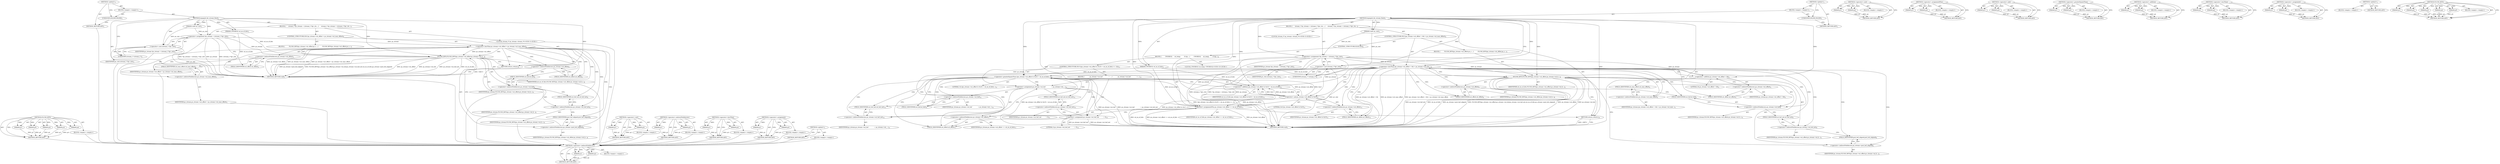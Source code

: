 digraph "FLUSH_BITS" {
vulnerable_84 [label=<(METHOD,FLUSH_BITS)>];
vulnerable_85 [label=<(PARAM,p1)>];
vulnerable_86 [label=<(PARAM,p2)>];
vulnerable_87 [label=<(PARAM,p3)>];
vulnerable_88 [label=<(PARAM,p4)>];
vulnerable_89 [label=<(PARAM,p5)>];
vulnerable_90 [label=<(BLOCK,&lt;empty&gt;,&lt;empty&gt;)>];
vulnerable_91 [label=<(METHOD_RETURN,ANY)>];
vulnerable_6 [label=<(METHOD,&lt;global&gt;)<SUB>1</SUB>>];
vulnerable_7 [label=<(BLOCK,&lt;empty&gt;,&lt;empty&gt;)<SUB>1</SUB>>];
vulnerable_8 [label=<(UNKNOWN,INLINE,INLINE)<SUB>1</SUB>>];
vulnerable_9 [label=<(METHOD,impeg2d_bit_stream_flush)<SUB>1</SUB>>];
vulnerable_10 [label=<(PARAM,void* pv_ctxt)<SUB>1</SUB>>];
vulnerable_11 [label=<(PARAM,UWORD32 u4_no_of_bits)<SUB>1</SUB>>];
vulnerable_12 [label=<(BLOCK,{
     stream_t *ps_stream = (stream_t *)pv_ctx...,{
     stream_t *ps_stream = (stream_t *)pv_ctx...)<SUB>2</SUB>>];
vulnerable_13 [label="<(LOCAL,stream_t* ps_stream: stream_t*)<SUB>3</SUB>>"];
vulnerable_14 [label=<(&lt;operator&gt;.assignment,*ps_stream = (stream_t *)pv_ctxt)<SUB>3</SUB>>];
vulnerable_15 [label=<(IDENTIFIER,ps_stream,*ps_stream = (stream_t *)pv_ctxt)<SUB>3</SUB>>];
vulnerable_16 [label=<(&lt;operator&gt;.cast,(stream_t *)pv_ctxt)<SUB>3</SUB>>];
vulnerable_17 [label=<(UNKNOWN,stream_t *,stream_t *)<SUB>3</SUB>>];
vulnerable_18 [label=<(IDENTIFIER,pv_ctxt,(stream_t *)pv_ctxt)<SUB>3</SUB>>];
vulnerable_19 [label=<(CONTROL_STRUCTURE,IF,if (ps_stream-&gt;u4_offset &lt; ps_stream-&gt;u4_max_offset))<SUB>4</SUB>>];
vulnerable_20 [label=<(&lt;operator&gt;.lessThan,ps_stream-&gt;u4_offset &lt; ps_stream-&gt;u4_max_offset)<SUB>4</SUB>>];
vulnerable_21 [label=<(&lt;operator&gt;.indirectFieldAccess,ps_stream-&gt;u4_offset)<SUB>4</SUB>>];
vulnerable_22 [label=<(IDENTIFIER,ps_stream,ps_stream-&gt;u4_offset &lt; ps_stream-&gt;u4_max_offset)<SUB>4</SUB>>];
vulnerable_23 [label=<(FIELD_IDENTIFIER,u4_offset,u4_offset)<SUB>4</SUB>>];
vulnerable_24 [label=<(&lt;operator&gt;.indirectFieldAccess,ps_stream-&gt;u4_max_offset)<SUB>4</SUB>>];
vulnerable_25 [label=<(IDENTIFIER,ps_stream,ps_stream-&gt;u4_offset &lt; ps_stream-&gt;u4_max_offset)<SUB>4</SUB>>];
vulnerable_26 [label=<(FIELD_IDENTIFIER,u4_max_offset,u4_max_offset)<SUB>4</SUB>>];
vulnerable_27 [label=<(BLOCK,{
         FLUSH_BITS(ps_stream-&gt;u4_offset,ps_s...,{
         FLUSH_BITS(ps_stream-&gt;u4_offset,ps_s...)<SUB>5</SUB>>];
vulnerable_28 [label=<(FLUSH_BITS,FLUSH_BITS(ps_stream-&gt;u4_offset,ps_stream-&gt;u4_b...)<SUB>6</SUB>>];
vulnerable_29 [label=<(&lt;operator&gt;.indirectFieldAccess,ps_stream-&gt;u4_offset)<SUB>6</SUB>>];
vulnerable_30 [label=<(IDENTIFIER,ps_stream,FLUSH_BITS(ps_stream-&gt;u4_offset,ps_stream-&gt;u4_b...)<SUB>6</SUB>>];
vulnerable_31 [label=<(FIELD_IDENTIFIER,u4_offset,u4_offset)<SUB>6</SUB>>];
vulnerable_32 [label=<(&lt;operator&gt;.indirectFieldAccess,ps_stream-&gt;u4_buf)<SUB>6</SUB>>];
vulnerable_33 [label=<(IDENTIFIER,ps_stream,FLUSH_BITS(ps_stream-&gt;u4_offset,ps_stream-&gt;u4_b...)<SUB>6</SUB>>];
vulnerable_34 [label=<(FIELD_IDENTIFIER,u4_buf,u4_buf)<SUB>6</SUB>>];
vulnerable_35 [label=<(&lt;operator&gt;.indirectFieldAccess,ps_stream-&gt;u4_buf_nxt)<SUB>6</SUB>>];
vulnerable_36 [label=<(IDENTIFIER,ps_stream,FLUSH_BITS(ps_stream-&gt;u4_offset,ps_stream-&gt;u4_b...)<SUB>6</SUB>>];
vulnerable_37 [label=<(FIELD_IDENTIFIER,u4_buf_nxt,u4_buf_nxt)<SUB>6</SUB>>];
vulnerable_38 [label=<(IDENTIFIER,u4_no_of_bits,FLUSH_BITS(ps_stream-&gt;u4_offset,ps_stream-&gt;u4_b...)<SUB>6</SUB>>];
vulnerable_39 [label=<(&lt;operator&gt;.indirectFieldAccess,ps_stream-&gt;pu4_buf_aligned)<SUB>6</SUB>>];
vulnerable_40 [label=<(IDENTIFIER,ps_stream,FLUSH_BITS(ps_stream-&gt;u4_offset,ps_stream-&gt;u4_b...)<SUB>6</SUB>>];
vulnerable_41 [label=<(FIELD_IDENTIFIER,pu4_buf_aligned,pu4_buf_aligned)<SUB>6</SUB>>];
vulnerable_42 [label=<(RETURN,return;,return;)<SUB>8</SUB>>];
vulnerable_43 [label=<(METHOD_RETURN,void)<SUB>1</SUB>>];
vulnerable_45 [label=<(METHOD_RETURN,ANY)<SUB>1</SUB>>];
vulnerable_69 [label=<(METHOD,&lt;operator&gt;.cast)>];
vulnerable_70 [label=<(PARAM,p1)>];
vulnerable_71 [label=<(PARAM,p2)>];
vulnerable_72 [label=<(BLOCK,&lt;empty&gt;,&lt;empty&gt;)>];
vulnerable_73 [label=<(METHOD_RETURN,ANY)>];
vulnerable_79 [label=<(METHOD,&lt;operator&gt;.indirectFieldAccess)>];
vulnerable_80 [label=<(PARAM,p1)>];
vulnerable_81 [label=<(PARAM,p2)>];
vulnerable_82 [label=<(BLOCK,&lt;empty&gt;,&lt;empty&gt;)>];
vulnerable_83 [label=<(METHOD_RETURN,ANY)>];
vulnerable_74 [label=<(METHOD,&lt;operator&gt;.lessThan)>];
vulnerable_75 [label=<(PARAM,p1)>];
vulnerable_76 [label=<(PARAM,p2)>];
vulnerable_77 [label=<(BLOCK,&lt;empty&gt;,&lt;empty&gt;)>];
vulnerable_78 [label=<(METHOD_RETURN,ANY)>];
vulnerable_64 [label=<(METHOD,&lt;operator&gt;.assignment)>];
vulnerable_65 [label=<(PARAM,p1)>];
vulnerable_66 [label=<(PARAM,p2)>];
vulnerable_67 [label=<(BLOCK,&lt;empty&gt;,&lt;empty&gt;)>];
vulnerable_68 [label=<(METHOD_RETURN,ANY)>];
vulnerable_58 [label=<(METHOD,&lt;global&gt;)<SUB>1</SUB>>];
vulnerable_59 [label=<(BLOCK,&lt;empty&gt;,&lt;empty&gt;)>];
vulnerable_60 [label=<(METHOD_RETURN,ANY)>];
fixed_119 [label=<(METHOD,&lt;operator&gt;.indirectFieldAccess)>];
fixed_120 [label=<(PARAM,p1)>];
fixed_121 [label=<(PARAM,p2)>];
fixed_122 [label=<(BLOCK,&lt;empty&gt;,&lt;empty&gt;)>];
fixed_123 [label=<(METHOD_RETURN,ANY)>];
fixed_6 [label=<(METHOD,&lt;global&gt;)<SUB>1</SUB>>];
fixed_7 [label=<(BLOCK,&lt;empty&gt;,&lt;empty&gt;)<SUB>1</SUB>>];
fixed_8 [label=<(UNKNOWN,INLINE,INLINE)<SUB>1</SUB>>];
fixed_9 [label=<(METHOD,impeg2d_bit_stream_flush)<SUB>1</SUB>>];
fixed_10 [label=<(PARAM,void* pv_ctxt)<SUB>1</SUB>>];
fixed_11 [label=<(PARAM,UWORD32 u4_no_of_bits)<SUB>1</SUB>>];
fixed_12 [label=<(BLOCK,{
     stream_t *ps_stream = (stream_t *)pv_ctx...,{
     stream_t *ps_stream = (stream_t *)pv_ctx...)<SUB>2</SUB>>];
fixed_13 [label="<(LOCAL,stream_t* ps_stream: stream_t*)<SUB>3</SUB>>"];
fixed_14 [label=<(&lt;operator&gt;.assignment,*ps_stream = (stream_t *)pv_ctxt)<SUB>3</SUB>>];
fixed_15 [label=<(IDENTIFIER,ps_stream,*ps_stream = (stream_t *)pv_ctxt)<SUB>3</SUB>>];
fixed_16 [label=<(&lt;operator&gt;.cast,(stream_t *)pv_ctxt)<SUB>3</SUB>>];
fixed_17 [label=<(UNKNOWN,stream_t *,stream_t *)<SUB>3</SUB>>];
fixed_18 [label=<(IDENTIFIER,pv_ctxt,(stream_t *)pv_ctxt)<SUB>3</SUB>>];
fixed_19 [label=<(CONTROL_STRUCTURE,IF,if ((ps_stream-&gt;u4_offset + 64) &lt; ps_stream-&gt;u4_max_offset))<SUB>4</SUB>>];
fixed_20 [label=<(&lt;operator&gt;.lessThan,(ps_stream-&gt;u4_offset + 64) &lt; ps_stream-&gt;u4_max...)<SUB>4</SUB>>];
fixed_21 [label=<(&lt;operator&gt;.addition,ps_stream-&gt;u4_offset + 64)<SUB>4</SUB>>];
fixed_22 [label=<(&lt;operator&gt;.indirectFieldAccess,ps_stream-&gt;u4_offset)<SUB>4</SUB>>];
fixed_23 [label=<(IDENTIFIER,ps_stream,ps_stream-&gt;u4_offset + 64)<SUB>4</SUB>>];
fixed_24 [label=<(FIELD_IDENTIFIER,u4_offset,u4_offset)<SUB>4</SUB>>];
fixed_25 [label=<(LITERAL,64,ps_stream-&gt;u4_offset + 64)<SUB>4</SUB>>];
fixed_26 [label=<(&lt;operator&gt;.indirectFieldAccess,ps_stream-&gt;u4_max_offset)<SUB>4</SUB>>];
fixed_27 [label=<(IDENTIFIER,ps_stream,(ps_stream-&gt;u4_offset + 64) &lt; ps_stream-&gt;u4_max...)<SUB>4</SUB>>];
fixed_28 [label=<(FIELD_IDENTIFIER,u4_max_offset,u4_max_offset)<SUB>4</SUB>>];
fixed_29 [label=<(BLOCK,{
         FLUSH_BITS(ps_stream-&gt;u4_offset,ps_s...,{
         FLUSH_BITS(ps_stream-&gt;u4_offset,ps_s...)<SUB>5</SUB>>];
fixed_30 [label=<(FLUSH_BITS,FLUSH_BITS(ps_stream-&gt;u4_offset,ps_stream-&gt;u4_b...)<SUB>6</SUB>>];
fixed_31 [label=<(&lt;operator&gt;.indirectFieldAccess,ps_stream-&gt;u4_offset)<SUB>6</SUB>>];
fixed_32 [label=<(IDENTIFIER,ps_stream,FLUSH_BITS(ps_stream-&gt;u4_offset,ps_stream-&gt;u4_b...)<SUB>6</SUB>>];
fixed_33 [label=<(FIELD_IDENTIFIER,u4_offset,u4_offset)<SUB>6</SUB>>];
fixed_34 [label=<(&lt;operator&gt;.indirectFieldAccess,ps_stream-&gt;u4_buf)<SUB>6</SUB>>];
fixed_35 [label=<(IDENTIFIER,ps_stream,FLUSH_BITS(ps_stream-&gt;u4_offset,ps_stream-&gt;u4_b...)<SUB>6</SUB>>];
fixed_36 [label=<(FIELD_IDENTIFIER,u4_buf,u4_buf)<SUB>6</SUB>>];
fixed_37 [label=<(&lt;operator&gt;.indirectFieldAccess,ps_stream-&gt;u4_buf_nxt)<SUB>6</SUB>>];
fixed_38 [label=<(IDENTIFIER,ps_stream,FLUSH_BITS(ps_stream-&gt;u4_offset,ps_stream-&gt;u4_b...)<SUB>6</SUB>>];
fixed_39 [label=<(FIELD_IDENTIFIER,u4_buf_nxt,u4_buf_nxt)<SUB>6</SUB>>];
fixed_40 [label=<(IDENTIFIER,u4_no_of_bits,FLUSH_BITS(ps_stream-&gt;u4_offset,ps_stream-&gt;u4_b...)<SUB>6</SUB>>];
fixed_41 [label=<(&lt;operator&gt;.indirectFieldAccess,ps_stream-&gt;pu4_buf_aligned)<SUB>6</SUB>>];
fixed_42 [label=<(IDENTIFIER,ps_stream,FLUSH_BITS(ps_stream-&gt;u4_offset,ps_stream-&gt;u4_b...)<SUB>6</SUB>>];
fixed_43 [label=<(FIELD_IDENTIFIER,pu4_buf_aligned,pu4_buf_aligned)<SUB>6</SUB>>];
fixed_44 [label=<(CONTROL_STRUCTURE,ELSE,else)<SUB>9</SUB>>];
fixed_45 [label=<(BLOCK,{
        UWORD32     u4_temp;

        if (((p...,{
        UWORD32     u4_temp;

        if (((p...)<SUB>9</SUB>>];
fixed_46 [label="<(LOCAL,UWORD32 u4_temp: UWORD32)<SUB>10</SUB>>"];
fixed_47 [label=<(CONTROL_STRUCTURE,IF,if (((ps_stream-&gt;u4_offset &amp; 0x1f) + u4_no_of_bits) &gt;= 32))<SUB>12</SUB>>];
fixed_48 [label=<(&lt;operator&gt;.greaterEqualsThan,((ps_stream-&gt;u4_offset &amp; 0x1f) + u4_no_of_bits)...)<SUB>12</SUB>>];
fixed_49 [label=<(&lt;operator&gt;.addition,(ps_stream-&gt;u4_offset &amp; 0x1f) + u4_no_of_bits)<SUB>12</SUB>>];
fixed_50 [label=<(&lt;operator&gt;.and,ps_stream-&gt;u4_offset &amp; 0x1f)<SUB>12</SUB>>];
fixed_51 [label=<(&lt;operator&gt;.indirectFieldAccess,ps_stream-&gt;u4_offset)<SUB>12</SUB>>];
fixed_52 [label=<(IDENTIFIER,ps_stream,ps_stream-&gt;u4_offset &amp; 0x1f)<SUB>12</SUB>>];
fixed_53 [label=<(FIELD_IDENTIFIER,u4_offset,u4_offset)<SUB>12</SUB>>];
fixed_54 [label=<(LITERAL,0x1f,ps_stream-&gt;u4_offset &amp; 0x1f)<SUB>12</SUB>>];
fixed_55 [label=<(IDENTIFIER,u4_no_of_bits,(ps_stream-&gt;u4_offset &amp; 0x1f) + u4_no_of_bits)<SUB>12</SUB>>];
fixed_56 [label=<(LITERAL,32,((ps_stream-&gt;u4_offset &amp; 0x1f) + u4_no_of_bits)...)<SUB>12</SUB>>];
fixed_57 [label=<(BLOCK,{
            ps_stream-&gt;u4_buf              = ...,{
            ps_stream-&gt;u4_buf              = ...)<SUB>13</SUB>>];
fixed_58 [label=<(&lt;operator&gt;.assignment,ps_stream-&gt;u4_buf              = ps_stream-&gt;u4_...)<SUB>14</SUB>>];
fixed_59 [label=<(&lt;operator&gt;.indirectFieldAccess,ps_stream-&gt;u4_buf)<SUB>14</SUB>>];
fixed_60 [label=<(IDENTIFIER,ps_stream,ps_stream-&gt;u4_buf              = ps_stream-&gt;u4_...)<SUB>14</SUB>>];
fixed_61 [label=<(FIELD_IDENTIFIER,u4_buf,u4_buf)<SUB>14</SUB>>];
fixed_62 [label=<(&lt;operator&gt;.indirectFieldAccess,ps_stream-&gt;u4_buf_nxt)<SUB>14</SUB>>];
fixed_63 [label=<(IDENTIFIER,ps_stream,ps_stream-&gt;u4_buf              = ps_stream-&gt;u4_...)<SUB>14</SUB>>];
fixed_64 [label=<(FIELD_IDENTIFIER,u4_buf_nxt,u4_buf_nxt)<SUB>14</SUB>>];
fixed_65 [label=<(&lt;operator&gt;.assignment,ps_stream-&gt;u4_buf_nxt          = 0)<SUB>15</SUB>>];
fixed_66 [label=<(&lt;operator&gt;.indirectFieldAccess,ps_stream-&gt;u4_buf_nxt)<SUB>15</SUB>>];
fixed_67 [label=<(IDENTIFIER,ps_stream,ps_stream-&gt;u4_buf_nxt          = 0)<SUB>15</SUB>>];
fixed_68 [label=<(FIELD_IDENTIFIER,u4_buf_nxt,u4_buf_nxt)<SUB>15</SUB>>];
fixed_69 [label=<(LITERAL,0,ps_stream-&gt;u4_buf_nxt          = 0)<SUB>15</SUB>>];
fixed_70 [label=<(&lt;operator&gt;.assignmentPlus,ps_stream-&gt;u4_offset += u4_no_of_bits)<SUB>17</SUB>>];
fixed_71 [label=<(&lt;operator&gt;.indirectFieldAccess,ps_stream-&gt;u4_offset)<SUB>17</SUB>>];
fixed_72 [label=<(IDENTIFIER,ps_stream,ps_stream-&gt;u4_offset += u4_no_of_bits)<SUB>17</SUB>>];
fixed_73 [label=<(FIELD_IDENTIFIER,u4_offset,u4_offset)<SUB>17</SUB>>];
fixed_74 [label=<(IDENTIFIER,u4_no_of_bits,ps_stream-&gt;u4_offset += u4_no_of_bits)<SUB>17</SUB>>];
fixed_75 [label=<(RETURN,return;,return;)<SUB>19</SUB>>];
fixed_76 [label=<(METHOD_RETURN,void)<SUB>1</SUB>>];
fixed_78 [label=<(METHOD_RETURN,ANY)<SUB>1</SUB>>];
fixed_104 [label=<(METHOD,&lt;operator&gt;.cast)>];
fixed_105 [label=<(PARAM,p1)>];
fixed_106 [label=<(PARAM,p2)>];
fixed_107 [label=<(BLOCK,&lt;empty&gt;,&lt;empty&gt;)>];
fixed_108 [label=<(METHOD_RETURN,ANY)>];
fixed_142 [label=<(METHOD,&lt;operator&gt;.assignmentPlus)>];
fixed_143 [label=<(PARAM,p1)>];
fixed_144 [label=<(PARAM,p2)>];
fixed_145 [label=<(BLOCK,&lt;empty&gt;,&lt;empty&gt;)>];
fixed_146 [label=<(METHOD_RETURN,ANY)>];
fixed_137 [label=<(METHOD,&lt;operator&gt;.and)>];
fixed_138 [label=<(PARAM,p1)>];
fixed_139 [label=<(PARAM,p2)>];
fixed_140 [label=<(BLOCK,&lt;empty&gt;,&lt;empty&gt;)>];
fixed_141 [label=<(METHOD_RETURN,ANY)>];
fixed_132 [label=<(METHOD,&lt;operator&gt;.greaterEqualsThan)>];
fixed_133 [label=<(PARAM,p1)>];
fixed_134 [label=<(PARAM,p2)>];
fixed_135 [label=<(BLOCK,&lt;empty&gt;,&lt;empty&gt;)>];
fixed_136 [label=<(METHOD_RETURN,ANY)>];
fixed_114 [label=<(METHOD,&lt;operator&gt;.addition)>];
fixed_115 [label=<(PARAM,p1)>];
fixed_116 [label=<(PARAM,p2)>];
fixed_117 [label=<(BLOCK,&lt;empty&gt;,&lt;empty&gt;)>];
fixed_118 [label=<(METHOD_RETURN,ANY)>];
fixed_109 [label=<(METHOD,&lt;operator&gt;.lessThan)>];
fixed_110 [label=<(PARAM,p1)>];
fixed_111 [label=<(PARAM,p2)>];
fixed_112 [label=<(BLOCK,&lt;empty&gt;,&lt;empty&gt;)>];
fixed_113 [label=<(METHOD_RETURN,ANY)>];
fixed_99 [label=<(METHOD,&lt;operator&gt;.assignment)>];
fixed_100 [label=<(PARAM,p1)>];
fixed_101 [label=<(PARAM,p2)>];
fixed_102 [label=<(BLOCK,&lt;empty&gt;,&lt;empty&gt;)>];
fixed_103 [label=<(METHOD_RETURN,ANY)>];
fixed_93 [label=<(METHOD,&lt;global&gt;)<SUB>1</SUB>>];
fixed_94 [label=<(BLOCK,&lt;empty&gt;,&lt;empty&gt;)>];
fixed_95 [label=<(METHOD_RETURN,ANY)>];
fixed_124 [label=<(METHOD,FLUSH_BITS)>];
fixed_125 [label=<(PARAM,p1)>];
fixed_126 [label=<(PARAM,p2)>];
fixed_127 [label=<(PARAM,p3)>];
fixed_128 [label=<(PARAM,p4)>];
fixed_129 [label=<(PARAM,p5)>];
fixed_130 [label=<(BLOCK,&lt;empty&gt;,&lt;empty&gt;)>];
fixed_131 [label=<(METHOD_RETURN,ANY)>];
vulnerable_84 -> vulnerable_85  [key=0, label="AST: "];
vulnerable_84 -> vulnerable_85  [key=1, label="DDG: "];
vulnerable_84 -> vulnerable_90  [key=0, label="AST: "];
vulnerable_84 -> vulnerable_86  [key=0, label="AST: "];
vulnerable_84 -> vulnerable_86  [key=1, label="DDG: "];
vulnerable_84 -> vulnerable_91  [key=0, label="AST: "];
vulnerable_84 -> vulnerable_91  [key=1, label="CFG: "];
vulnerable_84 -> vulnerable_87  [key=0, label="AST: "];
vulnerable_84 -> vulnerable_87  [key=1, label="DDG: "];
vulnerable_84 -> vulnerable_88  [key=0, label="AST: "];
vulnerable_84 -> vulnerable_88  [key=1, label="DDG: "];
vulnerable_84 -> vulnerable_89  [key=0, label="AST: "];
vulnerable_84 -> vulnerable_89  [key=1, label="DDG: "];
vulnerable_85 -> vulnerable_91  [key=0, label="DDG: p1"];
vulnerable_86 -> vulnerable_91  [key=0, label="DDG: p2"];
vulnerable_87 -> vulnerable_91  [key=0, label="DDG: p3"];
vulnerable_88 -> vulnerable_91  [key=0, label="DDG: p4"];
vulnerable_89 -> vulnerable_91  [key=0, label="DDG: p5"];
vulnerable_90 -> fixed_119  [key=0];
vulnerable_91 -> fixed_119  [key=0];
vulnerable_6 -> vulnerable_7  [key=0, label="AST: "];
vulnerable_6 -> vulnerable_45  [key=0, label="AST: "];
vulnerable_6 -> vulnerable_8  [key=0, label="CFG: "];
vulnerable_7 -> vulnerable_8  [key=0, label="AST: "];
vulnerable_7 -> vulnerable_9  [key=0, label="AST: "];
vulnerable_8 -> vulnerable_45  [key=0, label="CFG: "];
vulnerable_9 -> vulnerable_10  [key=0, label="AST: "];
vulnerable_9 -> vulnerable_10  [key=1, label="DDG: "];
vulnerable_9 -> vulnerable_11  [key=0, label="AST: "];
vulnerable_9 -> vulnerable_11  [key=1, label="DDG: "];
vulnerable_9 -> vulnerable_12  [key=0, label="AST: "];
vulnerable_9 -> vulnerable_43  [key=0, label="AST: "];
vulnerable_9 -> vulnerable_17  [key=0, label="CFG: "];
vulnerable_9 -> vulnerable_14  [key=0, label="DDG: "];
vulnerable_9 -> vulnerable_42  [key=0, label="DDG: "];
vulnerable_9 -> vulnerable_16  [key=0, label="DDG: "];
vulnerable_9 -> vulnerable_28  [key=0, label="DDG: "];
vulnerable_10 -> vulnerable_14  [key=0, label="DDG: pv_ctxt"];
vulnerable_10 -> vulnerable_16  [key=0, label="DDG: pv_ctxt"];
vulnerable_11 -> vulnerable_43  [key=0, label="DDG: u4_no_of_bits"];
vulnerable_11 -> vulnerable_28  [key=0, label="DDG: u4_no_of_bits"];
vulnerable_12 -> vulnerable_13  [key=0, label="AST: "];
vulnerable_12 -> vulnerable_14  [key=0, label="AST: "];
vulnerable_12 -> vulnerable_19  [key=0, label="AST: "];
vulnerable_12 -> vulnerable_42  [key=0, label="AST: "];
vulnerable_13 -> fixed_119  [key=0];
vulnerable_14 -> vulnerable_15  [key=0, label="AST: "];
vulnerable_14 -> vulnerable_16  [key=0, label="AST: "];
vulnerable_14 -> vulnerable_23  [key=0, label="CFG: "];
vulnerable_14 -> vulnerable_43  [key=0, label="DDG: ps_stream"];
vulnerable_14 -> vulnerable_43  [key=1, label="DDG: (stream_t *)pv_ctxt"];
vulnerable_14 -> vulnerable_43  [key=2, label="DDG: *ps_stream = (stream_t *)pv_ctxt"];
vulnerable_14 -> vulnerable_20  [key=0, label="DDG: ps_stream"];
vulnerable_14 -> vulnerable_28  [key=0, label="DDG: ps_stream"];
vulnerable_15 -> fixed_119  [key=0];
vulnerable_16 -> vulnerable_17  [key=0, label="AST: "];
vulnerable_16 -> vulnerable_18  [key=0, label="AST: "];
vulnerable_16 -> vulnerable_14  [key=0, label="CFG: "];
vulnerable_16 -> vulnerable_43  [key=0, label="DDG: pv_ctxt"];
vulnerable_17 -> vulnerable_16  [key=0, label="CFG: "];
vulnerable_18 -> fixed_119  [key=0];
vulnerable_19 -> vulnerable_20  [key=0, label="AST: "];
vulnerable_19 -> vulnerable_27  [key=0, label="AST: "];
vulnerable_20 -> vulnerable_21  [key=0, label="AST: "];
vulnerable_20 -> vulnerable_24  [key=0, label="AST: "];
vulnerable_20 -> vulnerable_42  [key=0, label="CFG: "];
vulnerable_20 -> vulnerable_31  [key=0, label="CFG: "];
vulnerable_20 -> vulnerable_31  [key=1, label="CDG: "];
vulnerable_20 -> vulnerable_43  [key=0, label="DDG: ps_stream-&gt;u4_offset"];
vulnerable_20 -> vulnerable_43  [key=1, label="DDG: ps_stream-&gt;u4_max_offset"];
vulnerable_20 -> vulnerable_43  [key=2, label="DDG: ps_stream-&gt;u4_offset &lt; ps_stream-&gt;u4_max_offset"];
vulnerable_20 -> vulnerable_28  [key=0, label="DDG: ps_stream-&gt;u4_offset"];
vulnerable_20 -> vulnerable_28  [key=1, label="CDG: "];
vulnerable_20 -> vulnerable_29  [key=0, label="CDG: "];
vulnerable_20 -> vulnerable_34  [key=0, label="CDG: "];
vulnerable_20 -> vulnerable_32  [key=0, label="CDG: "];
vulnerable_20 -> vulnerable_35  [key=0, label="CDG: "];
vulnerable_20 -> vulnerable_37  [key=0, label="CDG: "];
vulnerable_20 -> vulnerable_41  [key=0, label="CDG: "];
vulnerable_20 -> vulnerable_39  [key=0, label="CDG: "];
vulnerable_21 -> vulnerable_22  [key=0, label="AST: "];
vulnerable_21 -> vulnerable_23  [key=0, label="AST: "];
vulnerable_21 -> vulnerable_26  [key=0, label="CFG: "];
vulnerable_22 -> fixed_119  [key=0];
vulnerable_23 -> vulnerable_21  [key=0, label="CFG: "];
vulnerable_24 -> vulnerable_25  [key=0, label="AST: "];
vulnerable_24 -> vulnerable_26  [key=0, label="AST: "];
vulnerable_24 -> vulnerable_20  [key=0, label="CFG: "];
vulnerable_25 -> fixed_119  [key=0];
vulnerable_26 -> vulnerable_24  [key=0, label="CFG: "];
vulnerable_27 -> vulnerable_28  [key=0, label="AST: "];
vulnerable_28 -> vulnerable_29  [key=0, label="AST: "];
vulnerable_28 -> vulnerable_32  [key=0, label="AST: "];
vulnerable_28 -> vulnerable_35  [key=0, label="AST: "];
vulnerable_28 -> vulnerable_38  [key=0, label="AST: "];
vulnerable_28 -> vulnerable_39  [key=0, label="AST: "];
vulnerable_28 -> vulnerable_42  [key=0, label="CFG: "];
vulnerable_28 -> vulnerable_43  [key=0, label="DDG: ps_stream-&gt;u4_offset"];
vulnerable_28 -> vulnerable_43  [key=1, label="DDG: ps_stream-&gt;u4_buf"];
vulnerable_28 -> vulnerable_43  [key=2, label="DDG: ps_stream-&gt;u4_buf_nxt"];
vulnerable_28 -> vulnerable_43  [key=3, label="DDG: u4_no_of_bits"];
vulnerable_28 -> vulnerable_43  [key=4, label="DDG: ps_stream-&gt;pu4_buf_aligned"];
vulnerable_28 -> vulnerable_43  [key=5, label="DDG: FLUSH_BITS(ps_stream-&gt;u4_offset,ps_stream-&gt;u4_buf,ps_stream-&gt;u4_buf_nxt,u4_no_of_bits,ps_stream-&gt;pu4_buf_aligned)"];
vulnerable_29 -> vulnerable_30  [key=0, label="AST: "];
vulnerable_29 -> vulnerable_31  [key=0, label="AST: "];
vulnerable_29 -> vulnerable_34  [key=0, label="CFG: "];
vulnerable_30 -> fixed_119  [key=0];
vulnerable_31 -> vulnerable_29  [key=0, label="CFG: "];
vulnerable_32 -> vulnerable_33  [key=0, label="AST: "];
vulnerable_32 -> vulnerable_34  [key=0, label="AST: "];
vulnerable_32 -> vulnerable_37  [key=0, label="CFG: "];
vulnerable_33 -> fixed_119  [key=0];
vulnerable_34 -> vulnerable_32  [key=0, label="CFG: "];
vulnerable_35 -> vulnerable_36  [key=0, label="AST: "];
vulnerable_35 -> vulnerable_37  [key=0, label="AST: "];
vulnerable_35 -> vulnerable_41  [key=0, label="CFG: "];
vulnerable_36 -> fixed_119  [key=0];
vulnerable_37 -> vulnerable_35  [key=0, label="CFG: "];
vulnerable_38 -> fixed_119  [key=0];
vulnerable_39 -> vulnerable_40  [key=0, label="AST: "];
vulnerable_39 -> vulnerable_41  [key=0, label="AST: "];
vulnerable_39 -> vulnerable_28  [key=0, label="CFG: "];
vulnerable_40 -> fixed_119  [key=0];
vulnerable_41 -> vulnerable_39  [key=0, label="CFG: "];
vulnerable_42 -> vulnerable_43  [key=0, label="CFG: "];
vulnerable_42 -> vulnerable_43  [key=1, label="DDG: &lt;RET&gt;"];
vulnerable_43 -> fixed_119  [key=0];
vulnerable_45 -> fixed_119  [key=0];
vulnerable_69 -> vulnerable_70  [key=0, label="AST: "];
vulnerable_69 -> vulnerable_70  [key=1, label="DDG: "];
vulnerable_69 -> vulnerable_72  [key=0, label="AST: "];
vulnerable_69 -> vulnerable_71  [key=0, label="AST: "];
vulnerable_69 -> vulnerable_71  [key=1, label="DDG: "];
vulnerable_69 -> vulnerable_73  [key=0, label="AST: "];
vulnerable_69 -> vulnerable_73  [key=1, label="CFG: "];
vulnerable_70 -> vulnerable_73  [key=0, label="DDG: p1"];
vulnerable_71 -> vulnerable_73  [key=0, label="DDG: p2"];
vulnerable_72 -> fixed_119  [key=0];
vulnerable_73 -> fixed_119  [key=0];
vulnerable_79 -> vulnerable_80  [key=0, label="AST: "];
vulnerable_79 -> vulnerable_80  [key=1, label="DDG: "];
vulnerable_79 -> vulnerable_82  [key=0, label="AST: "];
vulnerable_79 -> vulnerable_81  [key=0, label="AST: "];
vulnerable_79 -> vulnerable_81  [key=1, label="DDG: "];
vulnerable_79 -> vulnerable_83  [key=0, label="AST: "];
vulnerable_79 -> vulnerable_83  [key=1, label="CFG: "];
vulnerable_80 -> vulnerable_83  [key=0, label="DDG: p1"];
vulnerable_81 -> vulnerable_83  [key=0, label="DDG: p2"];
vulnerable_82 -> fixed_119  [key=0];
vulnerable_83 -> fixed_119  [key=0];
vulnerable_74 -> vulnerable_75  [key=0, label="AST: "];
vulnerable_74 -> vulnerable_75  [key=1, label="DDG: "];
vulnerable_74 -> vulnerable_77  [key=0, label="AST: "];
vulnerable_74 -> vulnerable_76  [key=0, label="AST: "];
vulnerable_74 -> vulnerable_76  [key=1, label="DDG: "];
vulnerable_74 -> vulnerable_78  [key=0, label="AST: "];
vulnerable_74 -> vulnerable_78  [key=1, label="CFG: "];
vulnerable_75 -> vulnerable_78  [key=0, label="DDG: p1"];
vulnerable_76 -> vulnerable_78  [key=0, label="DDG: p2"];
vulnerable_77 -> fixed_119  [key=0];
vulnerable_78 -> fixed_119  [key=0];
vulnerable_64 -> vulnerable_65  [key=0, label="AST: "];
vulnerable_64 -> vulnerable_65  [key=1, label="DDG: "];
vulnerable_64 -> vulnerable_67  [key=0, label="AST: "];
vulnerable_64 -> vulnerable_66  [key=0, label="AST: "];
vulnerable_64 -> vulnerable_66  [key=1, label="DDG: "];
vulnerable_64 -> vulnerable_68  [key=0, label="AST: "];
vulnerable_64 -> vulnerable_68  [key=1, label="CFG: "];
vulnerable_65 -> vulnerable_68  [key=0, label="DDG: p1"];
vulnerable_66 -> vulnerable_68  [key=0, label="DDG: p2"];
vulnerable_67 -> fixed_119  [key=0];
vulnerable_68 -> fixed_119  [key=0];
vulnerable_58 -> vulnerable_59  [key=0, label="AST: "];
vulnerable_58 -> vulnerable_60  [key=0, label="AST: "];
vulnerable_58 -> vulnerable_60  [key=1, label="CFG: "];
vulnerable_59 -> fixed_119  [key=0];
vulnerable_60 -> fixed_119  [key=0];
fixed_119 -> fixed_120  [key=0, label="AST: "];
fixed_119 -> fixed_120  [key=1, label="DDG: "];
fixed_119 -> fixed_122  [key=0, label="AST: "];
fixed_119 -> fixed_121  [key=0, label="AST: "];
fixed_119 -> fixed_121  [key=1, label="DDG: "];
fixed_119 -> fixed_123  [key=0, label="AST: "];
fixed_119 -> fixed_123  [key=1, label="CFG: "];
fixed_120 -> fixed_123  [key=0, label="DDG: p1"];
fixed_121 -> fixed_123  [key=0, label="DDG: p2"];
fixed_6 -> fixed_7  [key=0, label="AST: "];
fixed_6 -> fixed_78  [key=0, label="AST: "];
fixed_6 -> fixed_8  [key=0, label="CFG: "];
fixed_7 -> fixed_8  [key=0, label="AST: "];
fixed_7 -> fixed_9  [key=0, label="AST: "];
fixed_8 -> fixed_78  [key=0, label="CFG: "];
fixed_9 -> fixed_10  [key=0, label="AST: "];
fixed_9 -> fixed_10  [key=1, label="DDG: "];
fixed_9 -> fixed_11  [key=0, label="AST: "];
fixed_9 -> fixed_11  [key=1, label="DDG: "];
fixed_9 -> fixed_12  [key=0, label="AST: "];
fixed_9 -> fixed_76  [key=0, label="AST: "];
fixed_9 -> fixed_17  [key=0, label="CFG: "];
fixed_9 -> fixed_14  [key=0, label="DDG: "];
fixed_9 -> fixed_75  [key=0, label="DDG: "];
fixed_9 -> fixed_16  [key=0, label="DDG: "];
fixed_9 -> fixed_20  [key=0, label="DDG: "];
fixed_9 -> fixed_21  [key=0, label="DDG: "];
fixed_9 -> fixed_30  [key=0, label="DDG: "];
fixed_9 -> fixed_70  [key=0, label="DDG: "];
fixed_9 -> fixed_48  [key=0, label="DDG: "];
fixed_9 -> fixed_65  [key=0, label="DDG: "];
fixed_9 -> fixed_49  [key=0, label="DDG: "];
fixed_9 -> fixed_50  [key=0, label="DDG: "];
fixed_10 -> fixed_14  [key=0, label="DDG: pv_ctxt"];
fixed_10 -> fixed_16  [key=0, label="DDG: pv_ctxt"];
fixed_11 -> fixed_30  [key=0, label="DDG: u4_no_of_bits"];
fixed_11 -> fixed_70  [key=0, label="DDG: u4_no_of_bits"];
fixed_11 -> fixed_48  [key=0, label="DDG: u4_no_of_bits"];
fixed_11 -> fixed_49  [key=0, label="DDG: u4_no_of_bits"];
fixed_12 -> fixed_13  [key=0, label="AST: "];
fixed_12 -> fixed_14  [key=0, label="AST: "];
fixed_12 -> fixed_19  [key=0, label="AST: "];
fixed_12 -> fixed_75  [key=0, label="AST: "];
fixed_14 -> fixed_15  [key=0, label="AST: "];
fixed_14 -> fixed_16  [key=0, label="AST: "];
fixed_14 -> fixed_24  [key=0, label="CFG: "];
fixed_14 -> fixed_76  [key=0, label="DDG: ps_stream"];
fixed_14 -> fixed_76  [key=1, label="DDG: (stream_t *)pv_ctxt"];
fixed_14 -> fixed_76  [key=2, label="DDG: *ps_stream = (stream_t *)pv_ctxt"];
fixed_14 -> fixed_20  [key=0, label="DDG: ps_stream"];
fixed_14 -> fixed_21  [key=0, label="DDG: ps_stream"];
fixed_14 -> fixed_30  [key=0, label="DDG: ps_stream"];
fixed_14 -> fixed_70  [key=0, label="DDG: ps_stream"];
fixed_14 -> fixed_58  [key=0, label="DDG: ps_stream"];
fixed_14 -> fixed_50  [key=0, label="DDG: ps_stream"];
fixed_16 -> fixed_17  [key=0, label="AST: "];
fixed_16 -> fixed_18  [key=0, label="AST: "];
fixed_16 -> fixed_14  [key=0, label="CFG: "];
fixed_16 -> fixed_76  [key=0, label="DDG: pv_ctxt"];
fixed_17 -> fixed_16  [key=0, label="CFG: "];
fixed_19 -> fixed_20  [key=0, label="AST: "];
fixed_19 -> fixed_29  [key=0, label="AST: "];
fixed_19 -> fixed_44  [key=0, label="AST: "];
fixed_20 -> fixed_21  [key=0, label="AST: "];
fixed_20 -> fixed_26  [key=0, label="AST: "];
fixed_20 -> fixed_33  [key=0, label="CFG: "];
fixed_20 -> fixed_33  [key=1, label="CDG: "];
fixed_20 -> fixed_53  [key=0, label="CFG: "];
fixed_20 -> fixed_53  [key=1, label="CDG: "];
fixed_20 -> fixed_76  [key=0, label="DDG: ps_stream-&gt;u4_offset + 64"];
fixed_20 -> fixed_76  [key=1, label="DDG: ps_stream-&gt;u4_max_offset"];
fixed_20 -> fixed_76  [key=2, label="DDG: (ps_stream-&gt;u4_offset + 64) &lt; ps_stream-&gt;u4_max_offset"];
fixed_20 -> fixed_30  [key=0, label="CDG: "];
fixed_20 -> fixed_34  [key=0, label="CDG: "];
fixed_20 -> fixed_48  [key=0, label="CDG: "];
fixed_20 -> fixed_49  [key=0, label="CDG: "];
fixed_20 -> fixed_73  [key=0, label="CDG: "];
fixed_20 -> fixed_51  [key=0, label="CDG: "];
fixed_20 -> fixed_71  [key=0, label="CDG: "];
fixed_20 -> fixed_36  [key=0, label="CDG: "];
fixed_20 -> fixed_37  [key=0, label="CDG: "];
fixed_20 -> fixed_41  [key=0, label="CDG: "];
fixed_20 -> fixed_70  [key=0, label="CDG: "];
fixed_20 -> fixed_50  [key=0, label="CDG: "];
fixed_20 -> fixed_39  [key=0, label="CDG: "];
fixed_20 -> fixed_31  [key=0, label="CDG: "];
fixed_20 -> fixed_43  [key=0, label="CDG: "];
fixed_21 -> fixed_22  [key=0, label="AST: "];
fixed_21 -> fixed_25  [key=0, label="AST: "];
fixed_21 -> fixed_28  [key=0, label="CFG: "];
fixed_22 -> fixed_23  [key=0, label="AST: "];
fixed_22 -> fixed_24  [key=0, label="AST: "];
fixed_22 -> fixed_21  [key=0, label="CFG: "];
fixed_24 -> fixed_22  [key=0, label="CFG: "];
fixed_26 -> fixed_27  [key=0, label="AST: "];
fixed_26 -> fixed_28  [key=0, label="AST: "];
fixed_26 -> fixed_20  [key=0, label="CFG: "];
fixed_28 -> fixed_26  [key=0, label="CFG: "];
fixed_29 -> fixed_30  [key=0, label="AST: "];
fixed_30 -> fixed_31  [key=0, label="AST: "];
fixed_30 -> fixed_34  [key=0, label="AST: "];
fixed_30 -> fixed_37  [key=0, label="AST: "];
fixed_30 -> fixed_40  [key=0, label="AST: "];
fixed_30 -> fixed_41  [key=0, label="AST: "];
fixed_30 -> fixed_75  [key=0, label="CFG: "];
fixed_30 -> fixed_76  [key=0, label="DDG: ps_stream-&gt;u4_offset"];
fixed_30 -> fixed_76  [key=1, label="DDG: ps_stream-&gt;u4_buf"];
fixed_30 -> fixed_76  [key=2, label="DDG: ps_stream-&gt;u4_buf_nxt"];
fixed_30 -> fixed_76  [key=3, label="DDG: u4_no_of_bits"];
fixed_30 -> fixed_76  [key=4, label="DDG: ps_stream-&gt;pu4_buf_aligned"];
fixed_30 -> fixed_76  [key=5, label="DDG: FLUSH_BITS(ps_stream-&gt;u4_offset,ps_stream-&gt;u4_buf,ps_stream-&gt;u4_buf_nxt,u4_no_of_bits,ps_stream-&gt;pu4_buf_aligned)"];
fixed_31 -> fixed_32  [key=0, label="AST: "];
fixed_31 -> fixed_33  [key=0, label="AST: "];
fixed_31 -> fixed_36  [key=0, label="CFG: "];
fixed_33 -> fixed_31  [key=0, label="CFG: "];
fixed_34 -> fixed_35  [key=0, label="AST: "];
fixed_34 -> fixed_36  [key=0, label="AST: "];
fixed_34 -> fixed_39  [key=0, label="CFG: "];
fixed_36 -> fixed_34  [key=0, label="CFG: "];
fixed_37 -> fixed_38  [key=0, label="AST: "];
fixed_37 -> fixed_39  [key=0, label="AST: "];
fixed_37 -> fixed_43  [key=0, label="CFG: "];
fixed_39 -> fixed_37  [key=0, label="CFG: "];
fixed_41 -> fixed_42  [key=0, label="AST: "];
fixed_41 -> fixed_43  [key=0, label="AST: "];
fixed_41 -> fixed_30  [key=0, label="CFG: "];
fixed_43 -> fixed_41  [key=0, label="CFG: "];
fixed_44 -> fixed_45  [key=0, label="AST: "];
fixed_45 -> fixed_46  [key=0, label="AST: "];
fixed_45 -> fixed_47  [key=0, label="AST: "];
fixed_45 -> fixed_70  [key=0, label="AST: "];
fixed_47 -> fixed_48  [key=0, label="AST: "];
fixed_47 -> fixed_57  [key=0, label="AST: "];
fixed_48 -> fixed_49  [key=0, label="AST: "];
fixed_48 -> fixed_56  [key=0, label="AST: "];
fixed_48 -> fixed_61  [key=0, label="CFG: "];
fixed_48 -> fixed_61  [key=1, label="CDG: "];
fixed_48 -> fixed_73  [key=0, label="CFG: "];
fixed_48 -> fixed_76  [key=0, label="DDG: (ps_stream-&gt;u4_offset &amp; 0x1f) + u4_no_of_bits"];
fixed_48 -> fixed_76  [key=1, label="DDG: ((ps_stream-&gt;u4_offset &amp; 0x1f) + u4_no_of_bits) &gt;= 32"];
fixed_48 -> fixed_58  [key=0, label="CDG: "];
fixed_48 -> fixed_68  [key=0, label="CDG: "];
fixed_48 -> fixed_64  [key=0, label="CDG: "];
fixed_48 -> fixed_66  [key=0, label="CDG: "];
fixed_48 -> fixed_65  [key=0, label="CDG: "];
fixed_48 -> fixed_59  [key=0, label="CDG: "];
fixed_48 -> fixed_62  [key=0, label="CDG: "];
fixed_49 -> fixed_50  [key=0, label="AST: "];
fixed_49 -> fixed_55  [key=0, label="AST: "];
fixed_49 -> fixed_48  [key=0, label="CFG: "];
fixed_49 -> fixed_76  [key=0, label="DDG: ps_stream-&gt;u4_offset &amp; 0x1f"];
fixed_50 -> fixed_51  [key=0, label="AST: "];
fixed_50 -> fixed_54  [key=0, label="AST: "];
fixed_50 -> fixed_49  [key=0, label="CFG: "];
fixed_50 -> fixed_49  [key=1, label="DDG: ps_stream-&gt;u4_offset"];
fixed_50 -> fixed_49  [key=2, label="DDG: 0x1f"];
fixed_50 -> fixed_70  [key=0, label="DDG: ps_stream-&gt;u4_offset"];
fixed_50 -> fixed_48  [key=0, label="DDG: ps_stream-&gt;u4_offset"];
fixed_50 -> fixed_48  [key=1, label="DDG: 0x1f"];
fixed_51 -> fixed_52  [key=0, label="AST: "];
fixed_51 -> fixed_53  [key=0, label="AST: "];
fixed_51 -> fixed_50  [key=0, label="CFG: "];
fixed_53 -> fixed_51  [key=0, label="CFG: "];
fixed_57 -> fixed_58  [key=0, label="AST: "];
fixed_57 -> fixed_65  [key=0, label="AST: "];
fixed_58 -> fixed_59  [key=0, label="AST: "];
fixed_58 -> fixed_62  [key=0, label="AST: "];
fixed_58 -> fixed_68  [key=0, label="CFG: "];
fixed_58 -> fixed_76  [key=0, label="DDG: ps_stream-&gt;u4_buf"];
fixed_58 -> fixed_76  [key=1, label="DDG: ps_stream-&gt;u4_buf              = ps_stream-&gt;u4_buf_nxt"];
fixed_59 -> fixed_60  [key=0, label="AST: "];
fixed_59 -> fixed_61  [key=0, label="AST: "];
fixed_59 -> fixed_64  [key=0, label="CFG: "];
fixed_61 -> fixed_59  [key=0, label="CFG: "];
fixed_62 -> fixed_63  [key=0, label="AST: "];
fixed_62 -> fixed_64  [key=0, label="AST: "];
fixed_62 -> fixed_58  [key=0, label="CFG: "];
fixed_64 -> fixed_62  [key=0, label="CFG: "];
fixed_65 -> fixed_66  [key=0, label="AST: "];
fixed_65 -> fixed_69  [key=0, label="AST: "];
fixed_65 -> fixed_73  [key=0, label="CFG: "];
fixed_65 -> fixed_76  [key=0, label="DDG: ps_stream-&gt;u4_buf_nxt"];
fixed_65 -> fixed_76  [key=1, label="DDG: ps_stream-&gt;u4_buf_nxt          = 0"];
fixed_66 -> fixed_67  [key=0, label="AST: "];
fixed_66 -> fixed_68  [key=0, label="AST: "];
fixed_66 -> fixed_65  [key=0, label="CFG: "];
fixed_68 -> fixed_66  [key=0, label="CFG: "];
fixed_70 -> fixed_71  [key=0, label="AST: "];
fixed_70 -> fixed_74  [key=0, label="AST: "];
fixed_70 -> fixed_75  [key=0, label="CFG: "];
fixed_70 -> fixed_76  [key=0, label="DDG: ps_stream-&gt;u4_offset"];
fixed_70 -> fixed_76  [key=1, label="DDG: u4_no_of_bits"];
fixed_70 -> fixed_76  [key=2, label="DDG: ps_stream-&gt;u4_offset += u4_no_of_bits"];
fixed_71 -> fixed_72  [key=0, label="AST: "];
fixed_71 -> fixed_73  [key=0, label="AST: "];
fixed_71 -> fixed_70  [key=0, label="CFG: "];
fixed_73 -> fixed_71  [key=0, label="CFG: "];
fixed_75 -> fixed_76  [key=0, label="CFG: "];
fixed_75 -> fixed_76  [key=1, label="DDG: &lt;RET&gt;"];
fixed_104 -> fixed_105  [key=0, label="AST: "];
fixed_104 -> fixed_105  [key=1, label="DDG: "];
fixed_104 -> fixed_107  [key=0, label="AST: "];
fixed_104 -> fixed_106  [key=0, label="AST: "];
fixed_104 -> fixed_106  [key=1, label="DDG: "];
fixed_104 -> fixed_108  [key=0, label="AST: "];
fixed_104 -> fixed_108  [key=1, label="CFG: "];
fixed_105 -> fixed_108  [key=0, label="DDG: p1"];
fixed_106 -> fixed_108  [key=0, label="DDG: p2"];
fixed_142 -> fixed_143  [key=0, label="AST: "];
fixed_142 -> fixed_143  [key=1, label="DDG: "];
fixed_142 -> fixed_145  [key=0, label="AST: "];
fixed_142 -> fixed_144  [key=0, label="AST: "];
fixed_142 -> fixed_144  [key=1, label="DDG: "];
fixed_142 -> fixed_146  [key=0, label="AST: "];
fixed_142 -> fixed_146  [key=1, label="CFG: "];
fixed_143 -> fixed_146  [key=0, label="DDG: p1"];
fixed_144 -> fixed_146  [key=0, label="DDG: p2"];
fixed_137 -> fixed_138  [key=0, label="AST: "];
fixed_137 -> fixed_138  [key=1, label="DDG: "];
fixed_137 -> fixed_140  [key=0, label="AST: "];
fixed_137 -> fixed_139  [key=0, label="AST: "];
fixed_137 -> fixed_139  [key=1, label="DDG: "];
fixed_137 -> fixed_141  [key=0, label="AST: "];
fixed_137 -> fixed_141  [key=1, label="CFG: "];
fixed_138 -> fixed_141  [key=0, label="DDG: p1"];
fixed_139 -> fixed_141  [key=0, label="DDG: p2"];
fixed_132 -> fixed_133  [key=0, label="AST: "];
fixed_132 -> fixed_133  [key=1, label="DDG: "];
fixed_132 -> fixed_135  [key=0, label="AST: "];
fixed_132 -> fixed_134  [key=0, label="AST: "];
fixed_132 -> fixed_134  [key=1, label="DDG: "];
fixed_132 -> fixed_136  [key=0, label="AST: "];
fixed_132 -> fixed_136  [key=1, label="CFG: "];
fixed_133 -> fixed_136  [key=0, label="DDG: p1"];
fixed_134 -> fixed_136  [key=0, label="DDG: p2"];
fixed_114 -> fixed_115  [key=0, label="AST: "];
fixed_114 -> fixed_115  [key=1, label="DDG: "];
fixed_114 -> fixed_117  [key=0, label="AST: "];
fixed_114 -> fixed_116  [key=0, label="AST: "];
fixed_114 -> fixed_116  [key=1, label="DDG: "];
fixed_114 -> fixed_118  [key=0, label="AST: "];
fixed_114 -> fixed_118  [key=1, label="CFG: "];
fixed_115 -> fixed_118  [key=0, label="DDG: p1"];
fixed_116 -> fixed_118  [key=0, label="DDG: p2"];
fixed_109 -> fixed_110  [key=0, label="AST: "];
fixed_109 -> fixed_110  [key=1, label="DDG: "];
fixed_109 -> fixed_112  [key=0, label="AST: "];
fixed_109 -> fixed_111  [key=0, label="AST: "];
fixed_109 -> fixed_111  [key=1, label="DDG: "];
fixed_109 -> fixed_113  [key=0, label="AST: "];
fixed_109 -> fixed_113  [key=1, label="CFG: "];
fixed_110 -> fixed_113  [key=0, label="DDG: p1"];
fixed_111 -> fixed_113  [key=0, label="DDG: p2"];
fixed_99 -> fixed_100  [key=0, label="AST: "];
fixed_99 -> fixed_100  [key=1, label="DDG: "];
fixed_99 -> fixed_102  [key=0, label="AST: "];
fixed_99 -> fixed_101  [key=0, label="AST: "];
fixed_99 -> fixed_101  [key=1, label="DDG: "];
fixed_99 -> fixed_103  [key=0, label="AST: "];
fixed_99 -> fixed_103  [key=1, label="CFG: "];
fixed_100 -> fixed_103  [key=0, label="DDG: p1"];
fixed_101 -> fixed_103  [key=0, label="DDG: p2"];
fixed_93 -> fixed_94  [key=0, label="AST: "];
fixed_93 -> fixed_95  [key=0, label="AST: "];
fixed_93 -> fixed_95  [key=1, label="CFG: "];
fixed_124 -> fixed_125  [key=0, label="AST: "];
fixed_124 -> fixed_125  [key=1, label="DDG: "];
fixed_124 -> fixed_130  [key=0, label="AST: "];
fixed_124 -> fixed_126  [key=0, label="AST: "];
fixed_124 -> fixed_126  [key=1, label="DDG: "];
fixed_124 -> fixed_131  [key=0, label="AST: "];
fixed_124 -> fixed_131  [key=1, label="CFG: "];
fixed_124 -> fixed_127  [key=0, label="AST: "];
fixed_124 -> fixed_127  [key=1, label="DDG: "];
fixed_124 -> fixed_128  [key=0, label="AST: "];
fixed_124 -> fixed_128  [key=1, label="DDG: "];
fixed_124 -> fixed_129  [key=0, label="AST: "];
fixed_124 -> fixed_129  [key=1, label="DDG: "];
fixed_125 -> fixed_131  [key=0, label="DDG: p1"];
fixed_126 -> fixed_131  [key=0, label="DDG: p2"];
fixed_127 -> fixed_131  [key=0, label="DDG: p3"];
fixed_128 -> fixed_131  [key=0, label="DDG: p4"];
fixed_129 -> fixed_131  [key=0, label="DDG: p5"];
}

